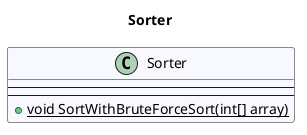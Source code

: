 @startuml Sorter
title Sorter
class Sorter #GhostWhite {
---
---
+ {static} void SortWithBruteForceSort(int[] array)
}
@enduml
